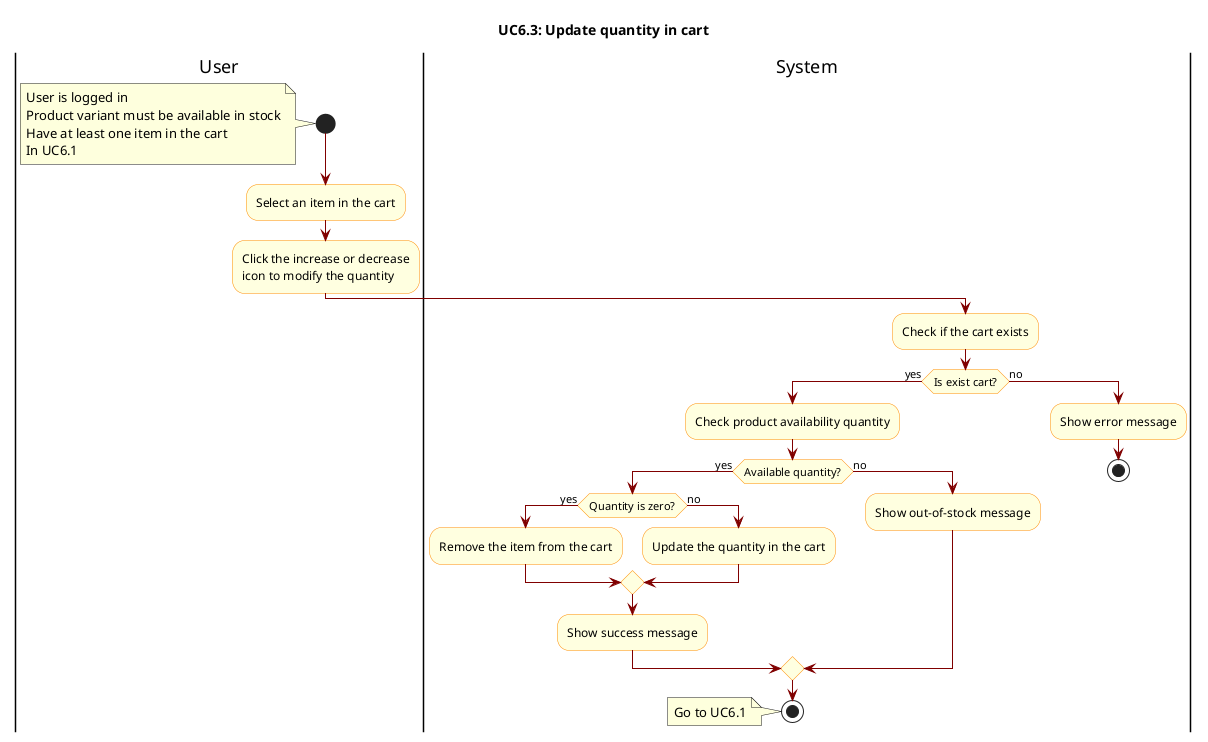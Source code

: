 @startuml

skinparam ActivityBackgroundColor LightYellow
skinparam ActivityBorderColor DarkOrange
skinparam ArrowColor Maroon

title UC6.3: Update quantity in cart

|User|
start
note left
    User is logged in
    Product variant must be available in stock
    Have at least one item in the cart
    In UC6.1
end note

|User|
:Select an item in the cart;
:Click the increase or decrease 
icon to modify the quantity;

|System|
:Check if the cart exists;
if(Is exist cart?) then(yes)
    :Check product availability quantity;
    if(Available quantity?) then(yes)
        if(Quantity is zero?) then(yes)
            :Remove the item from the cart;
        else(no)
            :Update the quantity in the cart;
        endif
        :Show success message;
    else(no)
        :Show out-of-stock message;
    endif

    stop
    note left
        Go to UC6.1
    end note
else(no)
    :Show error message;
    stop
endif


@enduml
